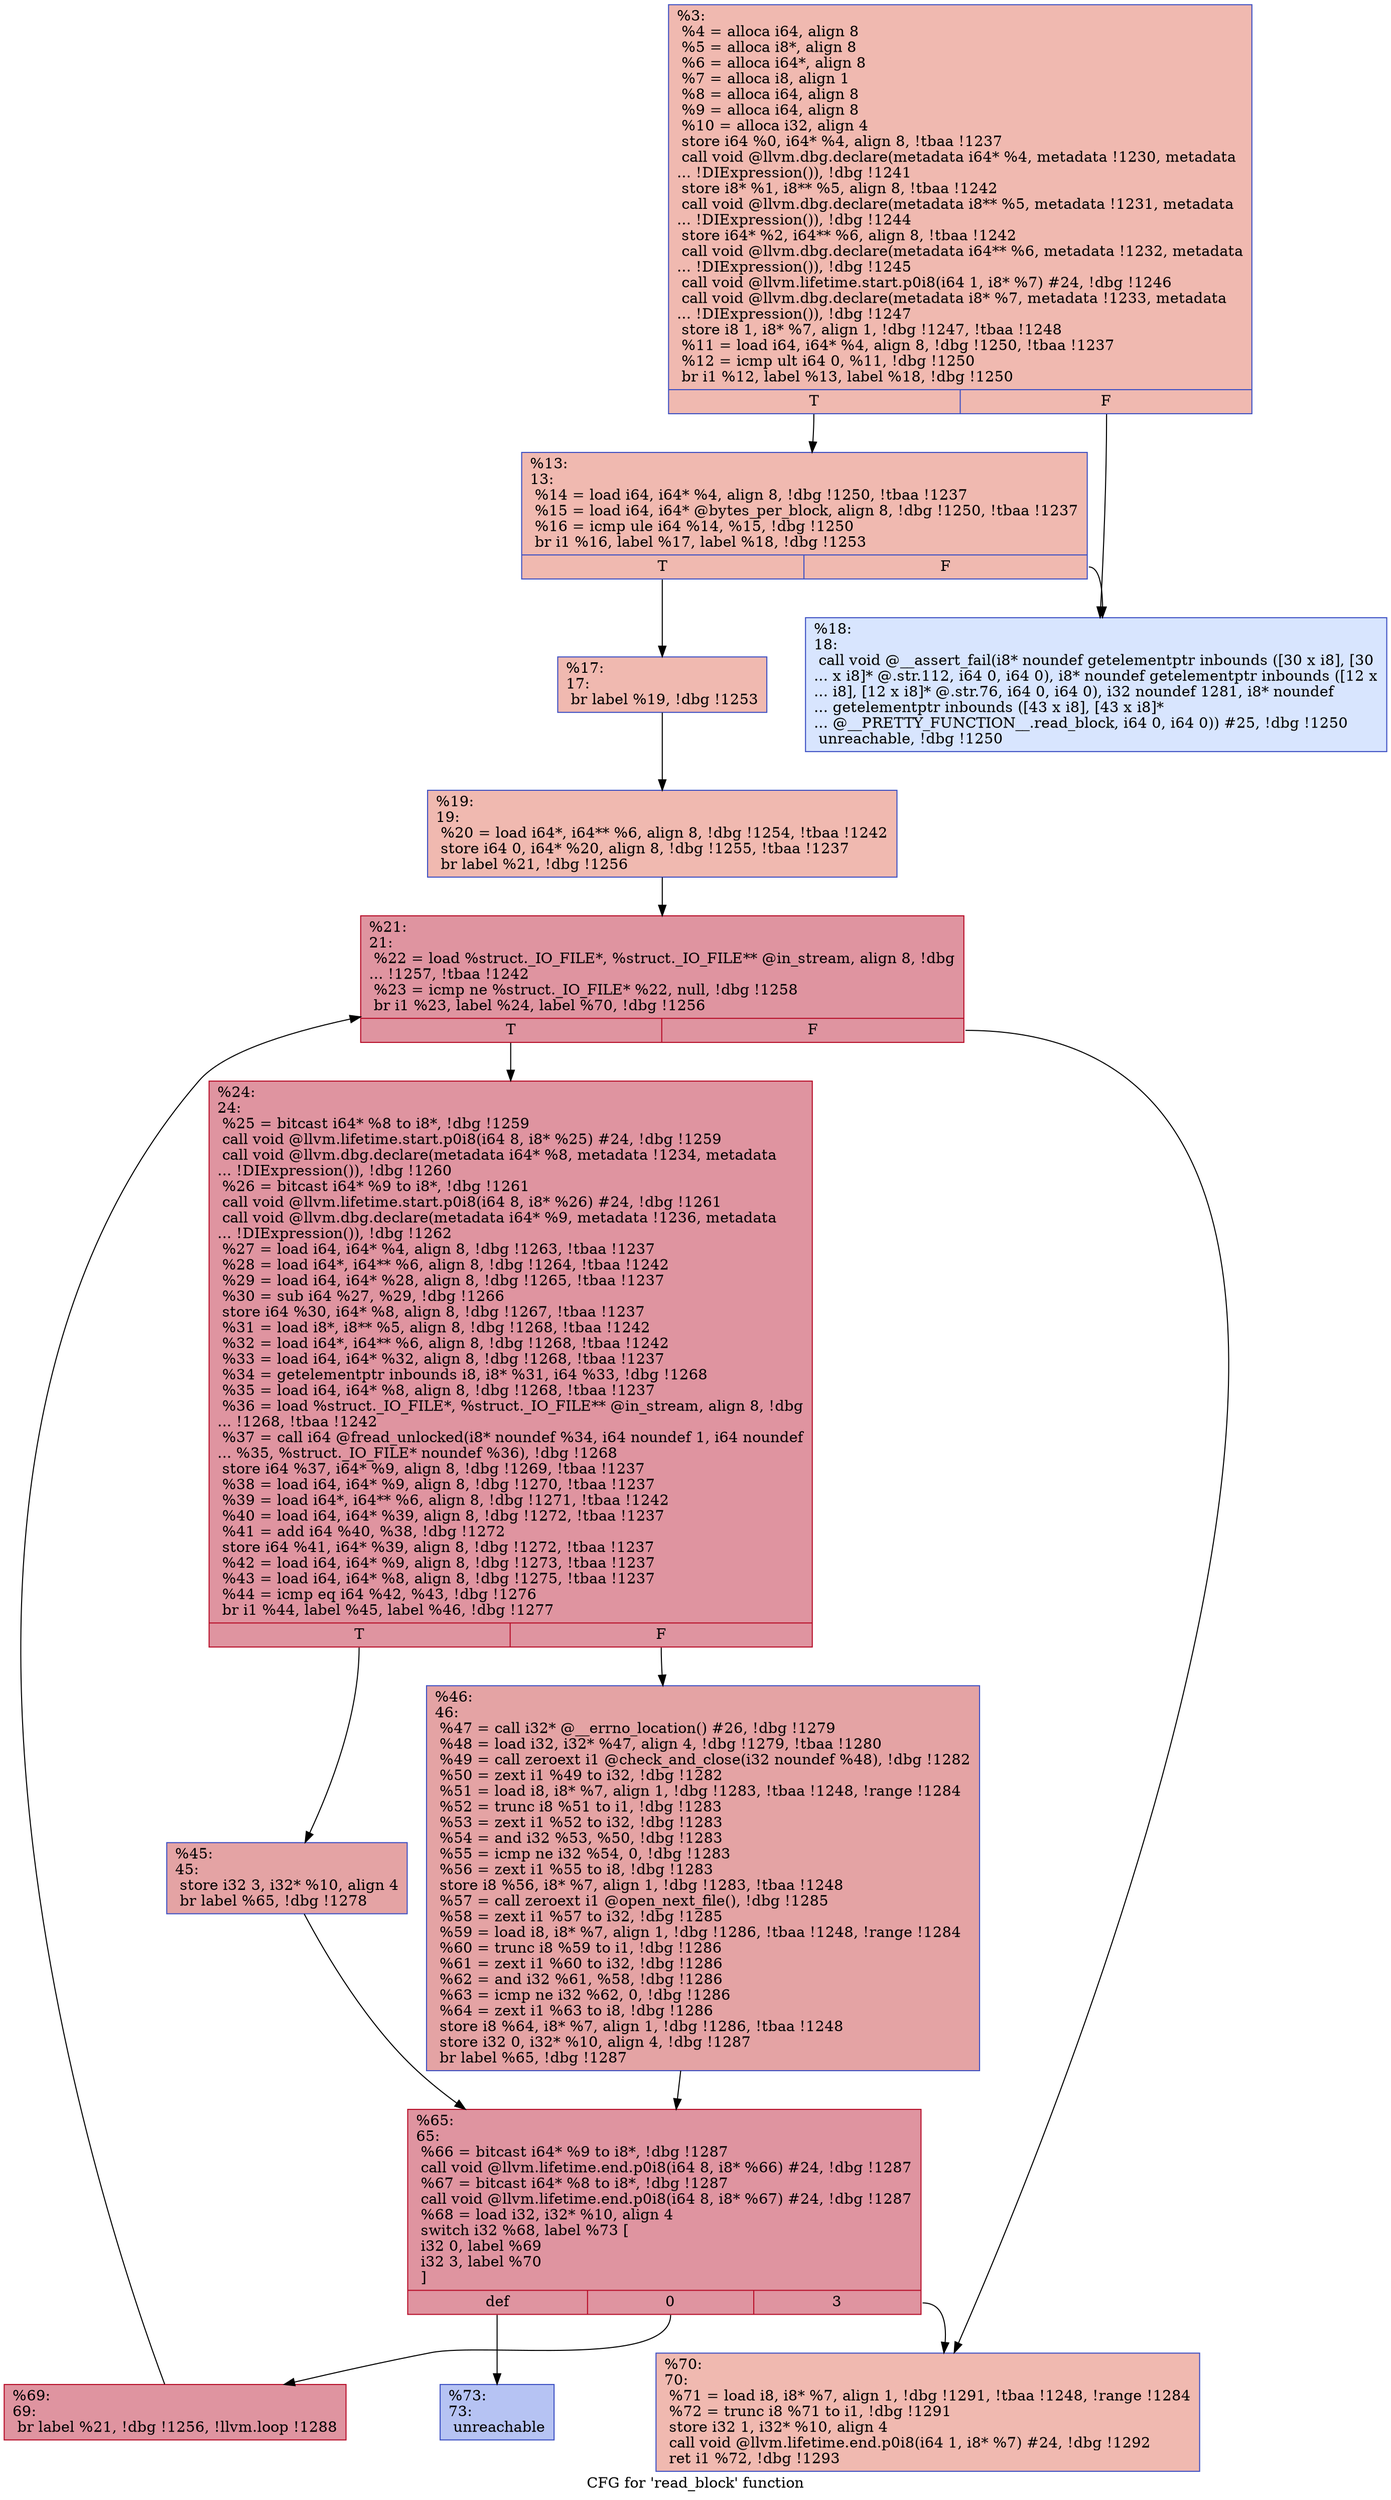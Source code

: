 digraph "CFG for 'read_block' function" {
	label="CFG for 'read_block' function";

	Node0x9e7390 [shape=record,color="#3d50c3ff", style=filled, fillcolor="#de614d70",label="{%3:\l  %4 = alloca i64, align 8\l  %5 = alloca i8*, align 8\l  %6 = alloca i64*, align 8\l  %7 = alloca i8, align 1\l  %8 = alloca i64, align 8\l  %9 = alloca i64, align 8\l  %10 = alloca i32, align 4\l  store i64 %0, i64* %4, align 8, !tbaa !1237\l  call void @llvm.dbg.declare(metadata i64* %4, metadata !1230, metadata\l... !DIExpression()), !dbg !1241\l  store i8* %1, i8** %5, align 8, !tbaa !1242\l  call void @llvm.dbg.declare(metadata i8** %5, metadata !1231, metadata\l... !DIExpression()), !dbg !1244\l  store i64* %2, i64** %6, align 8, !tbaa !1242\l  call void @llvm.dbg.declare(metadata i64** %6, metadata !1232, metadata\l... !DIExpression()), !dbg !1245\l  call void @llvm.lifetime.start.p0i8(i64 1, i8* %7) #24, !dbg !1246\l  call void @llvm.dbg.declare(metadata i8* %7, metadata !1233, metadata\l... !DIExpression()), !dbg !1247\l  store i8 1, i8* %7, align 1, !dbg !1247, !tbaa !1248\l  %11 = load i64, i64* %4, align 8, !dbg !1250, !tbaa !1237\l  %12 = icmp ult i64 0, %11, !dbg !1250\l  br i1 %12, label %13, label %18, !dbg !1250\l|{<s0>T|<s1>F}}"];
	Node0x9e7390:s0 -> Node0x9e7910;
	Node0x9e7390:s1 -> Node0x9e79b0;
	Node0x9e7910 [shape=record,color="#3d50c3ff", style=filled, fillcolor="#de614d70",label="{%13:\l13:                                               \l  %14 = load i64, i64* %4, align 8, !dbg !1250, !tbaa !1237\l  %15 = load i64, i64* @bytes_per_block, align 8, !dbg !1250, !tbaa !1237\l  %16 = icmp ule i64 %14, %15, !dbg !1250\l  br i1 %16, label %17, label %18, !dbg !1253\l|{<s0>T|<s1>F}}"];
	Node0x9e7910:s0 -> Node0x9e7960;
	Node0x9e7910:s1 -> Node0x9e79b0;
	Node0x9e7960 [shape=record,color="#3d50c3ff", style=filled, fillcolor="#de614d70",label="{%17:\l17:                                               \l  br label %19, !dbg !1253\l}"];
	Node0x9e7960 -> Node0x9e7a00;
	Node0x9e79b0 [shape=record,color="#3d50c3ff", style=filled, fillcolor="#a7c5fe70",label="{%18:\l18:                                               \l  call void @__assert_fail(i8* noundef getelementptr inbounds ([30 x i8], [30\l... x i8]* @.str.112, i64 0, i64 0), i8* noundef getelementptr inbounds ([12 x\l... i8], [12 x i8]* @.str.76, i64 0, i64 0), i32 noundef 1281, i8* noundef\l... getelementptr inbounds ([43 x i8], [43 x i8]*\l... @__PRETTY_FUNCTION__.read_block, i64 0, i64 0)) #25, !dbg !1250\l  unreachable, !dbg !1250\l}"];
	Node0x9e7a00 [shape=record,color="#3d50c3ff", style=filled, fillcolor="#de614d70",label="{%19:\l19:                                               \l  %20 = load i64*, i64** %6, align 8, !dbg !1254, !tbaa !1242\l  store i64 0, i64* %20, align 8, !dbg !1255, !tbaa !1237\l  br label %21, !dbg !1256\l}"];
	Node0x9e7a00 -> Node0x9e7a50;
	Node0x9e7a50 [shape=record,color="#b70d28ff", style=filled, fillcolor="#b70d2870",label="{%21:\l21:                                               \l  %22 = load %struct._IO_FILE*, %struct._IO_FILE** @in_stream, align 8, !dbg\l... !1257, !tbaa !1242\l  %23 = icmp ne %struct._IO_FILE* %22, null, !dbg !1258\l  br i1 %23, label %24, label %70, !dbg !1256\l|{<s0>T|<s1>F}}"];
	Node0x9e7a50:s0 -> Node0x9e7aa0;
	Node0x9e7a50:s1 -> Node0x9e7c30;
	Node0x9e7aa0 [shape=record,color="#b70d28ff", style=filled, fillcolor="#b70d2870",label="{%24:\l24:                                               \l  %25 = bitcast i64* %8 to i8*, !dbg !1259\l  call void @llvm.lifetime.start.p0i8(i64 8, i8* %25) #24, !dbg !1259\l  call void @llvm.dbg.declare(metadata i64* %8, metadata !1234, metadata\l... !DIExpression()), !dbg !1260\l  %26 = bitcast i64* %9 to i8*, !dbg !1261\l  call void @llvm.lifetime.start.p0i8(i64 8, i8* %26) #24, !dbg !1261\l  call void @llvm.dbg.declare(metadata i64* %9, metadata !1236, metadata\l... !DIExpression()), !dbg !1262\l  %27 = load i64, i64* %4, align 8, !dbg !1263, !tbaa !1237\l  %28 = load i64*, i64** %6, align 8, !dbg !1264, !tbaa !1242\l  %29 = load i64, i64* %28, align 8, !dbg !1265, !tbaa !1237\l  %30 = sub i64 %27, %29, !dbg !1266\l  store i64 %30, i64* %8, align 8, !dbg !1267, !tbaa !1237\l  %31 = load i8*, i8** %5, align 8, !dbg !1268, !tbaa !1242\l  %32 = load i64*, i64** %6, align 8, !dbg !1268, !tbaa !1242\l  %33 = load i64, i64* %32, align 8, !dbg !1268, !tbaa !1237\l  %34 = getelementptr inbounds i8, i8* %31, i64 %33, !dbg !1268\l  %35 = load i64, i64* %8, align 8, !dbg !1268, !tbaa !1237\l  %36 = load %struct._IO_FILE*, %struct._IO_FILE** @in_stream, align 8, !dbg\l... !1268, !tbaa !1242\l  %37 = call i64 @fread_unlocked(i8* noundef %34, i64 noundef 1, i64 noundef\l... %35, %struct._IO_FILE* noundef %36), !dbg !1268\l  store i64 %37, i64* %9, align 8, !dbg !1269, !tbaa !1237\l  %38 = load i64, i64* %9, align 8, !dbg !1270, !tbaa !1237\l  %39 = load i64*, i64** %6, align 8, !dbg !1271, !tbaa !1242\l  %40 = load i64, i64* %39, align 8, !dbg !1272, !tbaa !1237\l  %41 = add i64 %40, %38, !dbg !1272\l  store i64 %41, i64* %39, align 8, !dbg !1272, !tbaa !1237\l  %42 = load i64, i64* %9, align 8, !dbg !1273, !tbaa !1237\l  %43 = load i64, i64* %8, align 8, !dbg !1275, !tbaa !1237\l  %44 = icmp eq i64 %42, %43, !dbg !1276\l  br i1 %44, label %45, label %46, !dbg !1277\l|{<s0>T|<s1>F}}"];
	Node0x9e7aa0:s0 -> Node0x9e7af0;
	Node0x9e7aa0:s1 -> Node0x9e7b40;
	Node0x9e7af0 [shape=record,color="#3d50c3ff", style=filled, fillcolor="#c32e3170",label="{%45:\l45:                                               \l  store i32 3, i32* %10, align 4\l  br label %65, !dbg !1278\l}"];
	Node0x9e7af0 -> Node0x9e7b90;
	Node0x9e7b40 [shape=record,color="#3d50c3ff", style=filled, fillcolor="#c32e3170",label="{%46:\l46:                                               \l  %47 = call i32* @__errno_location() #26, !dbg !1279\l  %48 = load i32, i32* %47, align 4, !dbg !1279, !tbaa !1280\l  %49 = call zeroext i1 @check_and_close(i32 noundef %48), !dbg !1282\l  %50 = zext i1 %49 to i32, !dbg !1282\l  %51 = load i8, i8* %7, align 1, !dbg !1283, !tbaa !1248, !range !1284\l  %52 = trunc i8 %51 to i1, !dbg !1283\l  %53 = zext i1 %52 to i32, !dbg !1283\l  %54 = and i32 %53, %50, !dbg !1283\l  %55 = icmp ne i32 %54, 0, !dbg !1283\l  %56 = zext i1 %55 to i8, !dbg !1283\l  store i8 %56, i8* %7, align 1, !dbg !1283, !tbaa !1248\l  %57 = call zeroext i1 @open_next_file(), !dbg !1285\l  %58 = zext i1 %57 to i32, !dbg !1285\l  %59 = load i8, i8* %7, align 1, !dbg !1286, !tbaa !1248, !range !1284\l  %60 = trunc i8 %59 to i1, !dbg !1286\l  %61 = zext i1 %60 to i32, !dbg !1286\l  %62 = and i32 %61, %58, !dbg !1286\l  %63 = icmp ne i32 %62, 0, !dbg !1286\l  %64 = zext i1 %63 to i8, !dbg !1286\l  store i8 %64, i8* %7, align 1, !dbg !1286, !tbaa !1248\l  store i32 0, i32* %10, align 4, !dbg !1287\l  br label %65, !dbg !1287\l}"];
	Node0x9e7b40 -> Node0x9e7b90;
	Node0x9e7b90 [shape=record,color="#b70d28ff", style=filled, fillcolor="#b70d2870",label="{%65:\l65:                                               \l  %66 = bitcast i64* %9 to i8*, !dbg !1287\l  call void @llvm.lifetime.end.p0i8(i64 8, i8* %66) #24, !dbg !1287\l  %67 = bitcast i64* %8 to i8*, !dbg !1287\l  call void @llvm.lifetime.end.p0i8(i64 8, i8* %67) #24, !dbg !1287\l  %68 = load i32, i32* %10, align 4\l  switch i32 %68, label %73 [\l    i32 0, label %69\l    i32 3, label %70\l  ]\l|{<s0>def|<s1>0|<s2>3}}"];
	Node0x9e7b90:s0 -> Node0x9e7c80;
	Node0x9e7b90:s1 -> Node0x9e7be0;
	Node0x9e7b90:s2 -> Node0x9e7c30;
	Node0x9e7be0 [shape=record,color="#b70d28ff", style=filled, fillcolor="#b70d2870",label="{%69:\l69:                                               \l  br label %21, !dbg !1256, !llvm.loop !1288\l}"];
	Node0x9e7be0 -> Node0x9e7a50;
	Node0x9e7c30 [shape=record,color="#3d50c3ff", style=filled, fillcolor="#de614d70",label="{%70:\l70:                                               \l  %71 = load i8, i8* %7, align 1, !dbg !1291, !tbaa !1248, !range !1284\l  %72 = trunc i8 %71 to i1, !dbg !1291\l  store i32 1, i32* %10, align 4\l  call void @llvm.lifetime.end.p0i8(i64 1, i8* %7) #24, !dbg !1292\l  ret i1 %72, !dbg !1293\l}"];
	Node0x9e7c80 [shape=record,color="#3d50c3ff", style=filled, fillcolor="#5977e370",label="{%73:\l73:                                               \l  unreachable\l}"];
}
